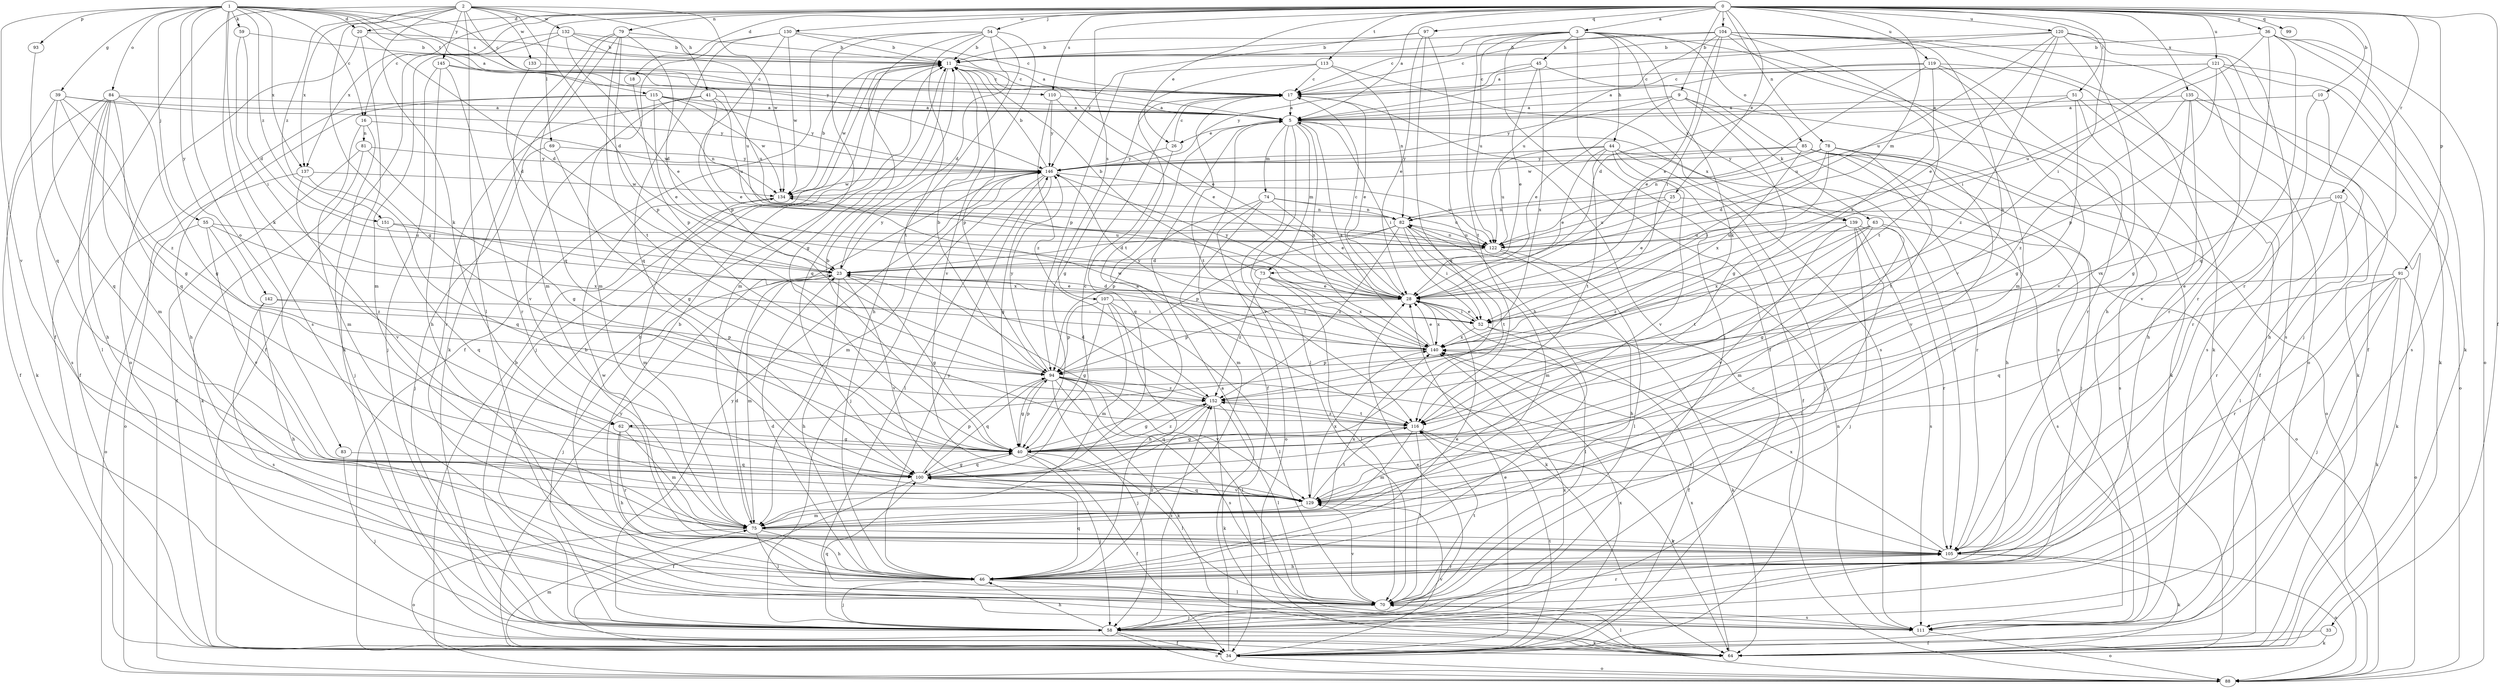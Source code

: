 strict digraph  {
0;
1;
2;
3;
5;
9;
10;
11;
16;
17;
18;
20;
23;
25;
26;
28;
33;
34;
36;
39;
40;
41;
44;
45;
46;
51;
52;
54;
55;
58;
59;
62;
63;
64;
69;
70;
73;
74;
75;
78;
79;
81;
82;
83;
84;
85;
88;
91;
93;
94;
97;
99;
100;
102;
104;
105;
107;
110;
111;
113;
115;
116;
119;
120;
121;
122;
129;
130;
132;
133;
134;
135;
137;
139;
140;
142;
145;
146;
151;
152;
0 -> 3  [label=a];
0 -> 5  [label=a];
0 -> 9  [label=b];
0 -> 10  [label=b];
0 -> 16  [label=c];
0 -> 18  [label=d];
0 -> 20  [label=d];
0 -> 25  [label=e];
0 -> 26  [label=e];
0 -> 33  [label=f];
0 -> 36  [label=g];
0 -> 51  [label=i];
0 -> 52  [label=i];
0 -> 54  [label=j];
0 -> 69  [label=l];
0 -> 73  [label=m];
0 -> 78  [label=n];
0 -> 79  [label=n];
0 -> 91  [label=p];
0 -> 97  [label=q];
0 -> 99  [label=q];
0 -> 102  [label=r];
0 -> 104  [label=r];
0 -> 105  [label=r];
0 -> 107  [label=s];
0 -> 110  [label=s];
0 -> 113  [label=t];
0 -> 119  [label=u];
0 -> 120  [label=u];
0 -> 121  [label=u];
0 -> 130  [label=w];
0 -> 135  [label=x];
0 -> 137  [label=x];
1 -> 5  [label=a];
1 -> 16  [label=c];
1 -> 17  [label=c];
1 -> 20  [label=d];
1 -> 39  [label=g];
1 -> 55  [label=j];
1 -> 59  [label=k];
1 -> 62  [label=k];
1 -> 83  [label=o];
1 -> 84  [label=o];
1 -> 93  [label=p];
1 -> 110  [label=s];
1 -> 111  [label=s];
1 -> 115  [label=t];
1 -> 129  [label=v];
1 -> 137  [label=x];
1 -> 142  [label=y];
1 -> 151  [label=z];
2 -> 23  [label=d];
2 -> 34  [label=f];
2 -> 40  [label=g];
2 -> 41  [label=h];
2 -> 62  [label=k];
2 -> 70  [label=l];
2 -> 132  [label=w];
2 -> 133  [label=w];
2 -> 134  [label=w];
2 -> 137  [label=x];
2 -> 145  [label=y];
2 -> 146  [label=y];
2 -> 151  [label=z];
3 -> 11  [label=b];
3 -> 17  [label=c];
3 -> 34  [label=f];
3 -> 44  [label=h];
3 -> 45  [label=h];
3 -> 46  [label=h];
3 -> 58  [label=j];
3 -> 62  [label=k];
3 -> 85  [label=o];
3 -> 116  [label=t];
3 -> 122  [label=u];
3 -> 139  [label=x];
5 -> 26  [label=e];
5 -> 34  [label=f];
5 -> 52  [label=i];
5 -> 70  [label=l];
5 -> 73  [label=m];
5 -> 74  [label=m];
5 -> 129  [label=v];
5 -> 139  [label=x];
5 -> 140  [label=x];
9 -> 5  [label=a];
9 -> 28  [label=e];
9 -> 40  [label=g];
9 -> 63  [label=k];
9 -> 64  [label=k];
9 -> 146  [label=y];
10 -> 5  [label=a];
10 -> 46  [label=h];
10 -> 105  [label=r];
11 -> 17  [label=c];
11 -> 28  [label=e];
11 -> 58  [label=j];
11 -> 94  [label=p];
11 -> 100  [label=q];
11 -> 134  [label=w];
16 -> 58  [label=j];
16 -> 75  [label=m];
16 -> 81  [label=n];
16 -> 134  [label=w];
17 -> 5  [label=a];
17 -> 28  [label=e];
17 -> 40  [label=g];
17 -> 116  [label=t];
18 -> 94  [label=p];
20 -> 11  [label=b];
20 -> 23  [label=d];
20 -> 64  [label=k];
20 -> 88  [label=o];
23 -> 28  [label=e];
23 -> 40  [label=g];
23 -> 46  [label=h];
23 -> 58  [label=j];
23 -> 75  [label=m];
23 -> 129  [label=v];
23 -> 146  [label=y];
25 -> 28  [label=e];
25 -> 82  [label=n];
25 -> 88  [label=o];
25 -> 122  [label=u];
26 -> 17  [label=c];
26 -> 100  [label=q];
26 -> 146  [label=y];
28 -> 17  [label=c];
28 -> 23  [label=d];
28 -> 52  [label=i];
28 -> 70  [label=l];
28 -> 94  [label=p];
28 -> 140  [label=x];
28 -> 146  [label=y];
33 -> 34  [label=f];
33 -> 64  [label=k];
34 -> 5  [label=a];
34 -> 11  [label=b];
34 -> 28  [label=e];
34 -> 75  [label=m];
34 -> 88  [label=o];
34 -> 116  [label=t];
34 -> 129  [label=v];
34 -> 140  [label=x];
34 -> 146  [label=y];
36 -> 11  [label=b];
36 -> 52  [label=i];
36 -> 58  [label=j];
36 -> 64  [label=k];
36 -> 88  [label=o];
36 -> 100  [label=q];
36 -> 105  [label=r];
39 -> 5  [label=a];
39 -> 40  [label=g];
39 -> 64  [label=k];
39 -> 100  [label=q];
39 -> 146  [label=y];
39 -> 152  [label=z];
40 -> 5  [label=a];
40 -> 11  [label=b];
40 -> 34  [label=f];
40 -> 58  [label=j];
40 -> 70  [label=l];
40 -> 94  [label=p];
40 -> 100  [label=q];
40 -> 152  [label=z];
41 -> 5  [label=a];
41 -> 28  [label=e];
41 -> 105  [label=r];
41 -> 122  [label=u];
41 -> 129  [label=v];
44 -> 28  [label=e];
44 -> 34  [label=f];
44 -> 58  [label=j];
44 -> 105  [label=r];
44 -> 116  [label=t];
44 -> 122  [label=u];
44 -> 129  [label=v];
44 -> 146  [label=y];
45 -> 17  [label=c];
45 -> 28  [label=e];
45 -> 111  [label=s];
45 -> 140  [label=x];
45 -> 146  [label=y];
46 -> 11  [label=b];
46 -> 23  [label=d];
46 -> 28  [label=e];
46 -> 58  [label=j];
46 -> 70  [label=l];
46 -> 100  [label=q];
46 -> 105  [label=r];
46 -> 146  [label=y];
46 -> 152  [label=z];
51 -> 5  [label=a];
51 -> 34  [label=f];
51 -> 40  [label=g];
51 -> 46  [label=h];
51 -> 122  [label=u];
52 -> 28  [label=e];
52 -> 34  [label=f];
52 -> 64  [label=k];
52 -> 140  [label=x];
54 -> 11  [label=b];
54 -> 23  [label=d];
54 -> 34  [label=f];
54 -> 40  [label=g];
54 -> 46  [label=h];
54 -> 75  [label=m];
54 -> 116  [label=t];
54 -> 129  [label=v];
55 -> 88  [label=o];
55 -> 122  [label=u];
55 -> 129  [label=v];
55 -> 140  [label=x];
55 -> 152  [label=z];
58 -> 11  [label=b];
58 -> 28  [label=e];
58 -> 34  [label=f];
58 -> 46  [label=h];
58 -> 64  [label=k];
58 -> 88  [label=o];
58 -> 100  [label=q];
58 -> 140  [label=x];
58 -> 146  [label=y];
58 -> 152  [label=z];
59 -> 11  [label=b];
59 -> 23  [label=d];
59 -> 52  [label=i];
62 -> 40  [label=g];
62 -> 46  [label=h];
62 -> 75  [label=m];
62 -> 105  [label=r];
63 -> 40  [label=g];
63 -> 75  [label=m];
63 -> 111  [label=s];
63 -> 116  [label=t];
63 -> 122  [label=u];
63 -> 140  [label=x];
64 -> 70  [label=l];
64 -> 140  [label=x];
69 -> 40  [label=g];
69 -> 58  [label=j];
69 -> 146  [label=y];
70 -> 11  [label=b];
70 -> 58  [label=j];
70 -> 105  [label=r];
70 -> 111  [label=s];
70 -> 116  [label=t];
70 -> 129  [label=v];
73 -> 11  [label=b];
73 -> 28  [label=e];
73 -> 64  [label=k];
73 -> 70  [label=l];
73 -> 140  [label=x];
73 -> 152  [label=z];
74 -> 28  [label=e];
74 -> 75  [label=m];
74 -> 82  [label=n];
74 -> 88  [label=o];
74 -> 94  [label=p];
74 -> 122  [label=u];
75 -> 23  [label=d];
75 -> 46  [label=h];
75 -> 70  [label=l];
75 -> 88  [label=o];
75 -> 105  [label=r];
75 -> 140  [label=x];
78 -> 23  [label=d];
78 -> 52  [label=i];
78 -> 82  [label=n];
78 -> 88  [label=o];
78 -> 116  [label=t];
78 -> 129  [label=v];
78 -> 146  [label=y];
79 -> 11  [label=b];
79 -> 23  [label=d];
79 -> 64  [label=k];
79 -> 75  [label=m];
79 -> 94  [label=p];
79 -> 100  [label=q];
79 -> 116  [label=t];
81 -> 34  [label=f];
81 -> 40  [label=g];
81 -> 64  [label=k];
81 -> 146  [label=y];
82 -> 23  [label=d];
82 -> 52  [label=i];
82 -> 75  [label=m];
82 -> 94  [label=p];
82 -> 116  [label=t];
82 -> 122  [label=u];
82 -> 152  [label=z];
83 -> 58  [label=j];
83 -> 100  [label=q];
84 -> 5  [label=a];
84 -> 34  [label=f];
84 -> 40  [label=g];
84 -> 46  [label=h];
84 -> 70  [label=l];
84 -> 75  [label=m];
84 -> 100  [label=q];
84 -> 111  [label=s];
85 -> 46  [label=h];
85 -> 58  [label=j];
85 -> 105  [label=r];
85 -> 111  [label=s];
85 -> 134  [label=w];
85 -> 140  [label=x];
85 -> 146  [label=y];
88 -> 17  [label=c];
91 -> 28  [label=e];
91 -> 58  [label=j];
91 -> 64  [label=k];
91 -> 70  [label=l];
91 -> 88  [label=o];
91 -> 100  [label=q];
91 -> 105  [label=r];
93 -> 100  [label=q];
94 -> 11  [label=b];
94 -> 40  [label=g];
94 -> 58  [label=j];
94 -> 64  [label=k];
94 -> 70  [label=l];
94 -> 100  [label=q];
94 -> 105  [label=r];
94 -> 111  [label=s];
94 -> 129  [label=v];
94 -> 146  [label=y];
94 -> 152  [label=z];
97 -> 11  [label=b];
97 -> 28  [label=e];
97 -> 46  [label=h];
97 -> 100  [label=q];
97 -> 146  [label=y];
100 -> 17  [label=c];
100 -> 34  [label=f];
100 -> 40  [label=g];
100 -> 94  [label=p];
100 -> 129  [label=v];
102 -> 64  [label=k];
102 -> 70  [label=l];
102 -> 82  [label=n];
102 -> 105  [label=r];
102 -> 140  [label=x];
104 -> 11  [label=b];
104 -> 17  [label=c];
104 -> 28  [label=e];
104 -> 52  [label=i];
104 -> 64  [label=k];
104 -> 75  [label=m];
104 -> 88  [label=o];
104 -> 116  [label=t];
104 -> 122  [label=u];
104 -> 129  [label=v];
105 -> 46  [label=h];
105 -> 64  [label=k];
105 -> 88  [label=o];
105 -> 134  [label=w];
105 -> 140  [label=x];
107 -> 40  [label=g];
107 -> 46  [label=h];
107 -> 52  [label=i];
107 -> 70  [label=l];
107 -> 75  [label=m];
107 -> 94  [label=p];
110 -> 5  [label=a];
110 -> 28  [label=e];
110 -> 146  [label=y];
110 -> 152  [label=z];
111 -> 82  [label=n];
111 -> 88  [label=o];
113 -> 17  [label=c];
113 -> 82  [label=n];
113 -> 94  [label=p];
113 -> 111  [label=s];
113 -> 116  [label=t];
115 -> 5  [label=a];
115 -> 28  [label=e];
115 -> 34  [label=f];
115 -> 46  [label=h];
115 -> 82  [label=n];
115 -> 134  [label=w];
115 -> 146  [label=y];
116 -> 40  [label=g];
116 -> 64  [label=k];
116 -> 70  [label=l];
116 -> 75  [label=m];
116 -> 152  [label=z];
119 -> 17  [label=c];
119 -> 23  [label=d];
119 -> 28  [label=e];
119 -> 105  [label=r];
119 -> 111  [label=s];
119 -> 129  [label=v];
119 -> 140  [label=x];
120 -> 5  [label=a];
120 -> 11  [label=b];
120 -> 28  [label=e];
120 -> 34  [label=f];
120 -> 111  [label=s];
120 -> 122  [label=u];
120 -> 129  [label=v];
120 -> 152  [label=z];
121 -> 5  [label=a];
121 -> 17  [label=c];
121 -> 64  [label=k];
121 -> 94  [label=p];
121 -> 105  [label=r];
121 -> 111  [label=s];
121 -> 122  [label=u];
122 -> 23  [label=d];
122 -> 46  [label=h];
122 -> 70  [label=l];
122 -> 82  [label=n];
129 -> 75  [label=m];
129 -> 100  [label=q];
129 -> 116  [label=t];
129 -> 140  [label=x];
130 -> 11  [label=b];
130 -> 17  [label=c];
130 -> 75  [label=m];
130 -> 94  [label=p];
130 -> 100  [label=q];
130 -> 134  [label=w];
132 -> 5  [label=a];
132 -> 11  [label=b];
132 -> 28  [label=e];
132 -> 34  [label=f];
132 -> 75  [label=m];
132 -> 122  [label=u];
133 -> 17  [label=c];
133 -> 23  [label=d];
134 -> 11  [label=b];
134 -> 75  [label=m];
134 -> 82  [label=n];
135 -> 5  [label=a];
135 -> 40  [label=g];
135 -> 64  [label=k];
135 -> 88  [label=o];
135 -> 129  [label=v];
135 -> 152  [label=z];
137 -> 88  [label=o];
137 -> 100  [label=q];
137 -> 129  [label=v];
137 -> 134  [label=w];
139 -> 58  [label=j];
139 -> 70  [label=l];
139 -> 105  [label=r];
139 -> 111  [label=s];
139 -> 122  [label=u];
139 -> 129  [label=v];
139 -> 152  [label=z];
140 -> 5  [label=a];
140 -> 28  [label=e];
140 -> 94  [label=p];
140 -> 134  [label=w];
140 -> 146  [label=y];
142 -> 46  [label=h];
142 -> 52  [label=i];
142 -> 94  [label=p];
142 -> 111  [label=s];
145 -> 17  [label=c];
145 -> 46  [label=h];
145 -> 58  [label=j];
145 -> 105  [label=r];
145 -> 122  [label=u];
146 -> 11  [label=b];
146 -> 40  [label=g];
146 -> 58  [label=j];
146 -> 70  [label=l];
146 -> 75  [label=m];
146 -> 122  [label=u];
146 -> 134  [label=w];
151 -> 100  [label=q];
151 -> 122  [label=u];
151 -> 140  [label=x];
152 -> 23  [label=d];
152 -> 40  [label=g];
152 -> 64  [label=k];
152 -> 70  [label=l];
152 -> 100  [label=q];
152 -> 116  [label=t];
}
